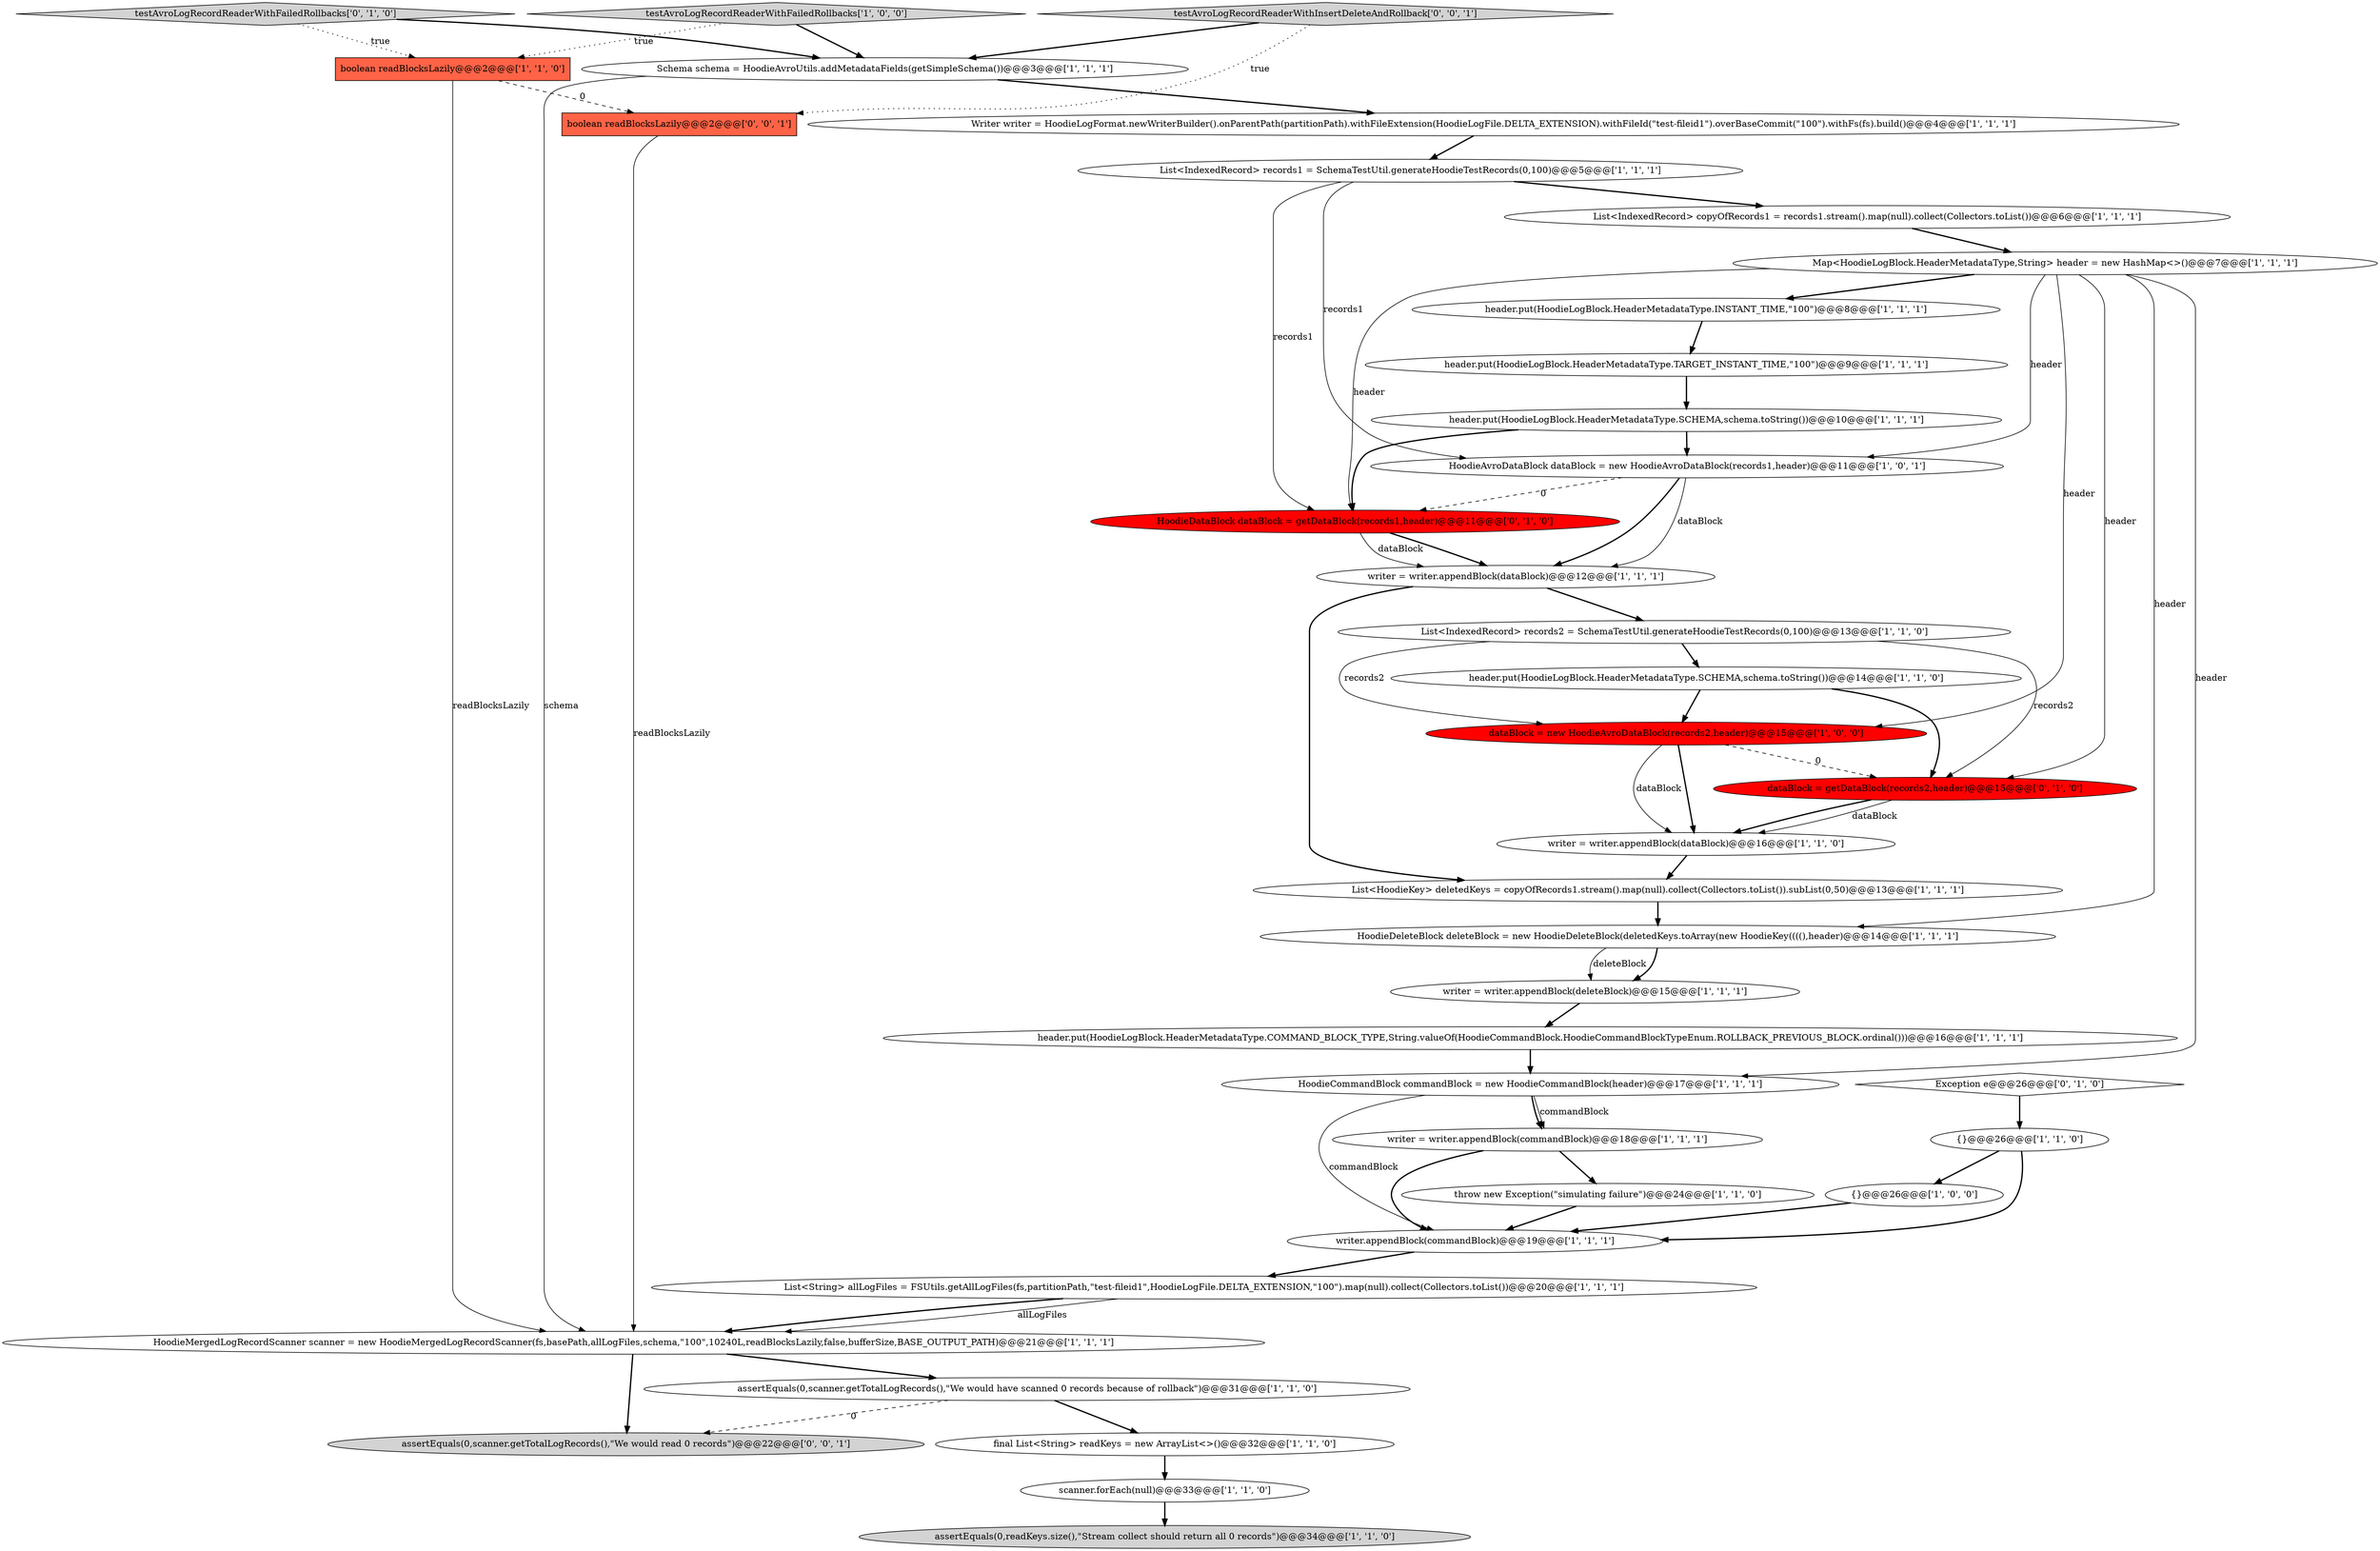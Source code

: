 digraph {
10 [style = filled, label = "List<IndexedRecord> records1 = SchemaTestUtil.generateHoodieTestRecords(0,100)@@@5@@@['1', '1', '1']", fillcolor = white, shape = ellipse image = "AAA0AAABBB1BBB"];
16 [style = filled, label = "{}@@@26@@@['1', '1', '0']", fillcolor = white, shape = ellipse image = "AAA0AAABBB1BBB"];
19 [style = filled, label = "List<IndexedRecord> copyOfRecords1 = records1.stream().map(null).collect(Collectors.toList())@@@6@@@['1', '1', '1']", fillcolor = white, shape = ellipse image = "AAA0AAABBB1BBB"];
20 [style = filled, label = "header.put(HoodieLogBlock.HeaderMetadataType.INSTANT_TIME,\"100\")@@@8@@@['1', '1', '1']", fillcolor = white, shape = ellipse image = "AAA0AAABBB1BBB"];
21 [style = filled, label = "writer = writer.appendBlock(deleteBlock)@@@15@@@['1', '1', '1']", fillcolor = white, shape = ellipse image = "AAA0AAABBB1BBB"];
15 [style = filled, label = "List<String> allLogFiles = FSUtils.getAllLogFiles(fs,partitionPath,\"test-fileid1\",HoodieLogFile.DELTA_EXTENSION,\"100\").map(null).collect(Collectors.toList())@@@20@@@['1', '1', '1']", fillcolor = white, shape = ellipse image = "AAA0AAABBB1BBB"];
2 [style = filled, label = "header.put(HoodieLogBlock.HeaderMetadataType.SCHEMA,schema.toString())@@@14@@@['1', '1', '0']", fillcolor = white, shape = ellipse image = "AAA0AAABBB1BBB"];
22 [style = filled, label = "writer = writer.appendBlock(commandBlock)@@@18@@@['1', '1', '1']", fillcolor = white, shape = ellipse image = "AAA0AAABBB1BBB"];
0 [style = filled, label = "HoodieCommandBlock commandBlock = new HoodieCommandBlock(header)@@@17@@@['1', '1', '1']", fillcolor = white, shape = ellipse image = "AAA0AAABBB1BBB"];
13 [style = filled, label = "testAvroLogRecordReaderWithFailedRollbacks['1', '0', '0']", fillcolor = lightgray, shape = diamond image = "AAA0AAABBB1BBB"];
12 [style = filled, label = "header.put(HoodieLogBlock.HeaderMetadataType.COMMAND_BLOCK_TYPE,String.valueOf(HoodieCommandBlock.HoodieCommandBlockTypeEnum.ROLLBACK_PREVIOUS_BLOCK.ordinal()))@@@16@@@['1', '1', '1']", fillcolor = white, shape = ellipse image = "AAA0AAABBB1BBB"];
30 [style = filled, label = "Writer writer = HoodieLogFormat.newWriterBuilder().onParentPath(partitionPath).withFileExtension(HoodieLogFile.DELTA_EXTENSION).withFileId(\"test-fileid1\").overBaseCommit(\"100\").withFs(fs).build()@@@4@@@['1', '1', '1']", fillcolor = white, shape = ellipse image = "AAA0AAABBB1BBB"];
7 [style = filled, label = "dataBlock = new HoodieAvroDataBlock(records2,header)@@@15@@@['1', '0', '0']", fillcolor = red, shape = ellipse image = "AAA1AAABBB1BBB"];
5 [style = filled, label = "HoodieDeleteBlock deleteBlock = new HoodieDeleteBlock(deletedKeys.toArray(new HoodieKey((((),header)@@@14@@@['1', '1', '1']", fillcolor = white, shape = ellipse image = "AAA0AAABBB1BBB"];
38 [style = filled, label = "testAvroLogRecordReaderWithInsertDeleteAndRollback['0', '0', '1']", fillcolor = lightgray, shape = diamond image = "AAA0AAABBB3BBB"];
35 [style = filled, label = "HoodieDataBlock dataBlock = getDataBlock(records1,header)@@@11@@@['0', '1', '0']", fillcolor = red, shape = ellipse image = "AAA1AAABBB2BBB"];
32 [style = filled, label = "Exception e@@@26@@@['0', '1', '0']", fillcolor = white, shape = diamond image = "AAA0AAABBB2BBB"];
14 [style = filled, label = "boolean readBlocksLazily@@@2@@@['1', '1', '0']", fillcolor = tomato, shape = box image = "AAA0AAABBB1BBB"];
36 [style = filled, label = "assertEquals(0,scanner.getTotalLogRecords(),\"We would read 0 records\")@@@22@@@['0', '0', '1']", fillcolor = lightgray, shape = ellipse image = "AAA0AAABBB3BBB"];
23 [style = filled, label = "writer.appendBlock(commandBlock)@@@19@@@['1', '1', '1']", fillcolor = white, shape = ellipse image = "AAA0AAABBB1BBB"];
33 [style = filled, label = "dataBlock = getDataBlock(records2,header)@@@15@@@['0', '1', '0']", fillcolor = red, shape = ellipse image = "AAA1AAABBB2BBB"];
37 [style = filled, label = "boolean readBlocksLazily@@@2@@@['0', '0', '1']", fillcolor = tomato, shape = box image = "AAA0AAABBB3BBB"];
6 [style = filled, label = "scanner.forEach(null)@@@33@@@['1', '1', '0']", fillcolor = white, shape = ellipse image = "AAA0AAABBB1BBB"];
24 [style = filled, label = "writer = writer.appendBlock(dataBlock)@@@16@@@['1', '1', '0']", fillcolor = white, shape = ellipse image = "AAA0AAABBB1BBB"];
28 [style = filled, label = "HoodieMergedLogRecordScanner scanner = new HoodieMergedLogRecordScanner(fs,basePath,allLogFiles,schema,\"100\",10240L,readBlocksLazily,false,bufferSize,BASE_OUTPUT_PATH)@@@21@@@['1', '1', '1']", fillcolor = white, shape = ellipse image = "AAA0AAABBB1BBB"];
11 [style = filled, label = "List<IndexedRecord> records2 = SchemaTestUtil.generateHoodieTestRecords(0,100)@@@13@@@['1', '1', '0']", fillcolor = white, shape = ellipse image = "AAA0AAABBB1BBB"];
3 [style = filled, label = "header.put(HoodieLogBlock.HeaderMetadataType.TARGET_INSTANT_TIME,\"100\")@@@9@@@['1', '1', '1']", fillcolor = white, shape = ellipse image = "AAA0AAABBB1BBB"];
8 [style = filled, label = "Map<HoodieLogBlock.HeaderMetadataType,String> header = new HashMap<>()@@@7@@@['1', '1', '1']", fillcolor = white, shape = ellipse image = "AAA0AAABBB1BBB"];
4 [style = filled, label = "HoodieAvroDataBlock dataBlock = new HoodieAvroDataBlock(records1,header)@@@11@@@['1', '0', '1']", fillcolor = white, shape = ellipse image = "AAA0AAABBB1BBB"];
18 [style = filled, label = "throw new Exception(\"simulating failure\")@@@24@@@['1', '1', '0']", fillcolor = white, shape = ellipse image = "AAA0AAABBB1BBB"];
34 [style = filled, label = "testAvroLogRecordReaderWithFailedRollbacks['0', '1', '0']", fillcolor = lightgray, shape = diamond image = "AAA0AAABBB2BBB"];
9 [style = filled, label = "{}@@@26@@@['1', '0', '0']", fillcolor = white, shape = ellipse image = "AAA0AAABBB1BBB"];
29 [style = filled, label = "assertEquals(0,readKeys.size(),\"Stream collect should return all 0 records\")@@@34@@@['1', '1', '0']", fillcolor = lightgray, shape = ellipse image = "AAA0AAABBB1BBB"];
31 [style = filled, label = "List<HoodieKey> deletedKeys = copyOfRecords1.stream().map(null).collect(Collectors.toList()).subList(0,50)@@@13@@@['1', '1', '1']", fillcolor = white, shape = ellipse image = "AAA0AAABBB1BBB"];
17 [style = filled, label = "writer = writer.appendBlock(dataBlock)@@@12@@@['1', '1', '1']", fillcolor = white, shape = ellipse image = "AAA0AAABBB1BBB"];
1 [style = filled, label = "Schema schema = HoodieAvroUtils.addMetadataFields(getSimpleSchema())@@@3@@@['1', '1', '1']", fillcolor = white, shape = ellipse image = "AAA0AAABBB1BBB"];
25 [style = filled, label = "assertEquals(0,scanner.getTotalLogRecords(),\"We would have scanned 0 records because of rollback\")@@@31@@@['1', '1', '0']", fillcolor = white, shape = ellipse image = "AAA0AAABBB1BBB"];
27 [style = filled, label = "header.put(HoodieLogBlock.HeaderMetadataType.SCHEMA,schema.toString())@@@10@@@['1', '1', '1']", fillcolor = white, shape = ellipse image = "AAA0AAABBB1BBB"];
26 [style = filled, label = "final List<String> readKeys = new ArrayList<>()@@@32@@@['1', '1', '0']", fillcolor = white, shape = ellipse image = "AAA0AAABBB1BBB"];
38->37 [style = dotted, label="true"];
0->22 [style = solid, label="commandBlock"];
4->17 [style = solid, label="dataBlock"];
14->37 [style = dashed, label="0"];
28->36 [style = bold, label=""];
4->17 [style = bold, label=""];
18->23 [style = bold, label=""];
11->7 [style = solid, label="records2"];
15->28 [style = solid, label="allLogFiles"];
34->1 [style = bold, label=""];
10->19 [style = bold, label=""];
31->5 [style = bold, label=""];
17->31 [style = bold, label=""];
23->15 [style = bold, label=""];
20->3 [style = bold, label=""];
14->28 [style = solid, label="readBlocksLazily"];
8->33 [style = solid, label="header"];
16->23 [style = bold, label=""];
32->16 [style = bold, label=""];
1->30 [style = bold, label=""];
26->6 [style = bold, label=""];
1->28 [style = solid, label="schema"];
10->35 [style = solid, label="records1"];
12->0 [style = bold, label=""];
8->4 [style = solid, label="header"];
22->23 [style = bold, label=""];
11->2 [style = bold, label=""];
19->8 [style = bold, label=""];
37->28 [style = solid, label="readBlocksLazily"];
8->7 [style = solid, label="header"];
6->29 [style = bold, label=""];
3->27 [style = bold, label=""];
13->1 [style = bold, label=""];
21->12 [style = bold, label=""];
27->35 [style = bold, label=""];
38->1 [style = bold, label=""];
9->23 [style = bold, label=""];
5->21 [style = bold, label=""];
27->4 [style = bold, label=""];
7->24 [style = bold, label=""];
22->18 [style = bold, label=""];
8->20 [style = bold, label=""];
0->23 [style = solid, label="commandBlock"];
33->24 [style = solid, label="dataBlock"];
24->31 [style = bold, label=""];
15->28 [style = bold, label=""];
7->24 [style = solid, label="dataBlock"];
25->36 [style = dashed, label="0"];
33->24 [style = bold, label=""];
0->22 [style = bold, label=""];
10->4 [style = solid, label="records1"];
25->26 [style = bold, label=""];
11->33 [style = solid, label="records2"];
35->17 [style = bold, label=""];
30->10 [style = bold, label=""];
2->33 [style = bold, label=""];
28->25 [style = bold, label=""];
7->33 [style = dashed, label="0"];
8->0 [style = solid, label="header"];
8->5 [style = solid, label="header"];
2->7 [style = bold, label=""];
8->35 [style = solid, label="header"];
13->14 [style = dotted, label="true"];
34->14 [style = dotted, label="true"];
16->9 [style = bold, label=""];
4->35 [style = dashed, label="0"];
5->21 [style = solid, label="deleteBlock"];
35->17 [style = solid, label="dataBlock"];
17->11 [style = bold, label=""];
}
